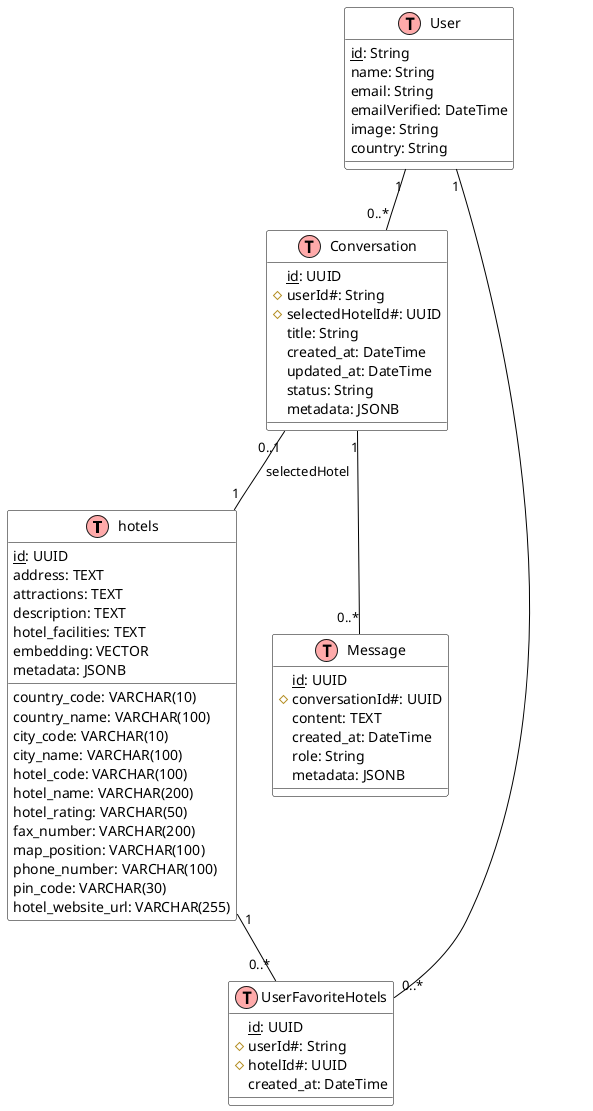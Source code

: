 @startuml Database Architecture

!define table(x) class x << (T,#FFAAAA) >>
!define primary_key(x) <u>x</u>
!define foreign_key(x) #x#

' Styling
skinparam class {
    BackgroundColor White
    ArrowColor Black
    BorderColor Black
}

' Existing Tables
table(hotels) {
    primary_key(id): UUID
    country_code: VARCHAR(10)
    country_name: VARCHAR(100)
    city_code: VARCHAR(10)
    city_name: VARCHAR(100)
    hotel_code: VARCHAR(100)
    hotel_name: VARCHAR(200)
    hotel_rating: VARCHAR(50)
    address: TEXT
    attractions: TEXT
    description: TEXT
    fax_number: VARCHAR(200)
    hotel_facilities: TEXT
    map_position: VARCHAR(100)
    phone_number: VARCHAR(100)
    pin_code: VARCHAR(30)
    hotel_website_url: VARCHAR(255)
    embedding: VECTOR
    metadata: JSONB
}

table(User) {
    primary_key(id): String
    name: String
    email: String
    emailVerified: DateTime
    image: String
    country: String
}

' Proposed New Tables
table(Conversation) {
    primary_key(id): UUID
    foreign_key(userId): String
    foreign_key(selectedHotelId): UUID
    title: String
    created_at: DateTime
    updated_at: DateTime
    status: String
    metadata: JSONB
}

table(Message) {
    primary_key(id): UUID
    foreign_key(conversationId): UUID
    content: TEXT
    created_at: DateTime
    role: String
    metadata: JSONB
}

table(UserFavoriteHotels) {
    primary_key(id): UUID
    foreign_key(userId): String
    foreign_key(hotelId): UUID
    created_at: DateTime
}

' Relationships
User "1" -- "0..*" Conversation
Conversation "1" -- "0..*" Message
Conversation "0..1" -- "1" hotels : selectedHotel
User "1" -- "0..*" UserFavoriteHotels
hotels "1" -- "0..*" UserFavoriteHotels

@enduml 